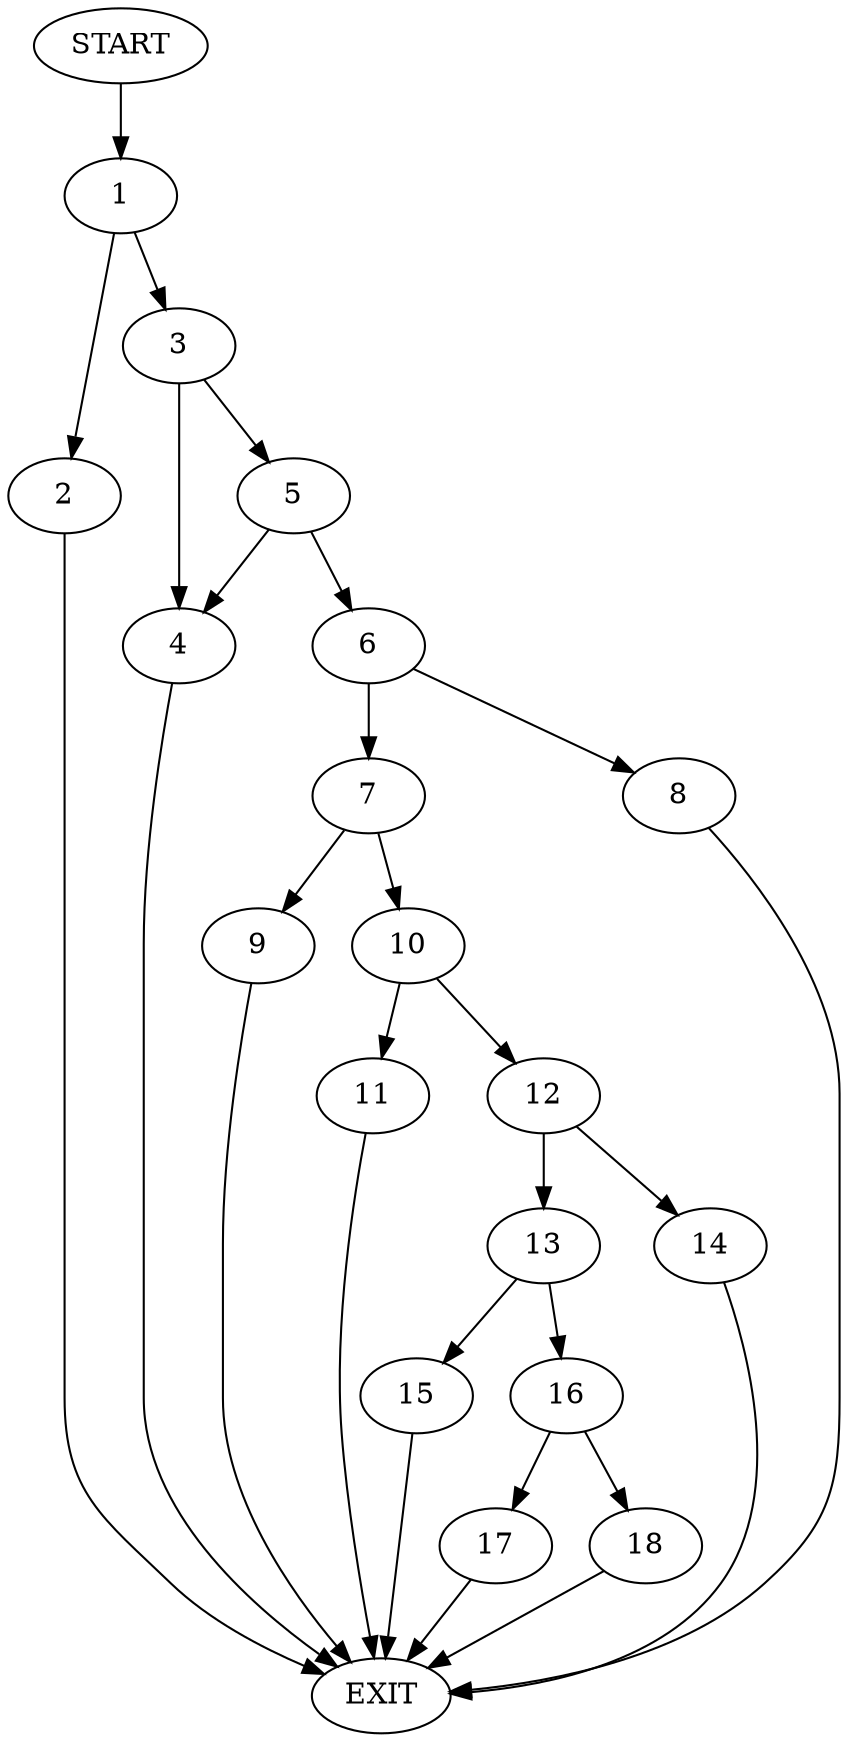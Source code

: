digraph {
0 [label="START"]
19 [label="EXIT"]
0 -> 1
1 -> 2
1 -> 3
2 -> 19
3 -> 4
3 -> 5
4 -> 19
5 -> 4
5 -> 6
6 -> 7
6 -> 8
8 -> 19
7 -> 9
7 -> 10
10 -> 11
10 -> 12
9 -> 19
12 -> 13
12 -> 14
11 -> 19
14 -> 19
13 -> 15
13 -> 16
16 -> 17
16 -> 18
15 -> 19
18 -> 19
17 -> 19
}
